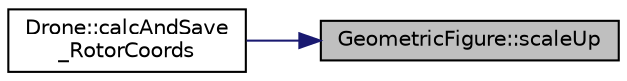 digraph "GeometricFigure::scaleUp"
{
 // LATEX_PDF_SIZE
  edge [fontname="Helvetica",fontsize="10",labelfontname="Helvetica",labelfontsize="10"];
  node [fontname="Helvetica",fontsize="10",shape=record];
  rankdir="RL";
  Node1 [label="GeometricFigure::scaleUp",height=0.2,width=0.4,color="black", fillcolor="grey75", style="filled", fontcolor="black",tooltip="Funkcja przskalowuje wektor podany jako argument."];
  Node1 -> Node2 [dir="back",color="midnightblue",fontsize="10",style="solid",fontname="Helvetica"];
  Node2 [label="Drone::calcAndSave\l_RotorCoords",height=0.2,width=0.4,color="black", fillcolor="white", style="filled",URL="$class_drone.html#a1066d32282694e4f58db5dfe3ad03ba1",tooltip="Funkcja oblicza i zapisuje współrzędne globalne rotora do plików."];
}
